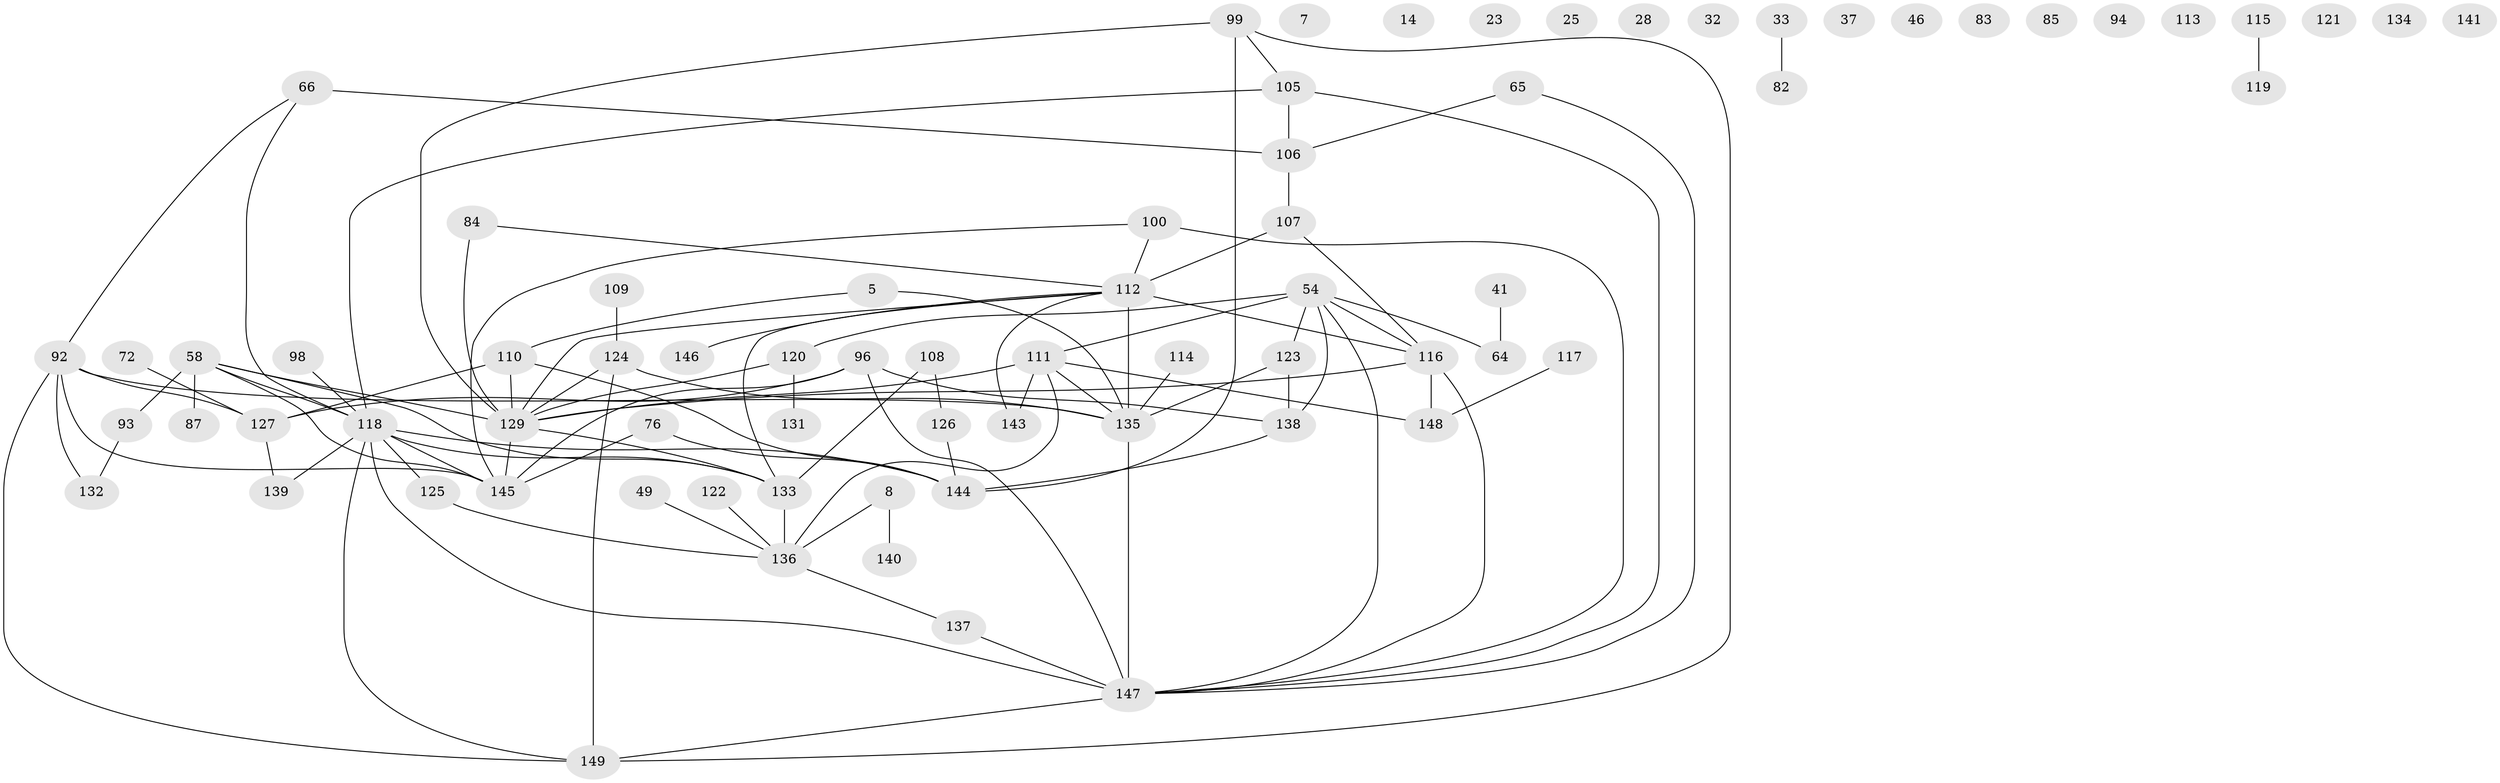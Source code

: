 // original degree distribution, {2: 0.2348993288590604, 3: 0.2348993288590604, 1: 0.1476510067114094, 0: 0.10067114093959731, 5: 0.10738255033557047, 6: 0.026845637583892617, 4: 0.12751677852348994, 9: 0.006711409395973154, 8: 0.013422818791946308}
// Generated by graph-tools (version 1.1) at 2025/43/03/04/25 21:43:57]
// undirected, 74 vertices, 103 edges
graph export_dot {
graph [start="1"]
  node [color=gray90,style=filled];
  5;
  7;
  8;
  14;
  23;
  25;
  28;
  32;
  33;
  37;
  41;
  46;
  49;
  54 [super="+36"];
  58 [super="+3+15"];
  64;
  65;
  66 [super="+10+61"];
  72;
  76 [super="+19"];
  82;
  83;
  84;
  85;
  87;
  92 [super="+31+63"];
  93;
  94;
  96 [super="+2"];
  98;
  99;
  100 [super="+52"];
  105;
  106;
  107 [super="+70"];
  108;
  109;
  110;
  111 [super="+79"];
  112 [super="+20+42+75"];
  113;
  114;
  115;
  116 [super="+89+90+39"];
  117;
  118 [super="+97"];
  119;
  120 [super="+35"];
  121;
  122;
  123 [super="+104"];
  124 [super="+29"];
  125;
  126;
  127 [super="+48"];
  129 [super="+59+88+91+81"];
  131;
  132;
  133 [super="+56"];
  134;
  135 [super="+17+45"];
  136;
  137 [super="+130"];
  138;
  139 [super="+30+16"];
  140;
  141;
  143;
  144 [super="+60+71"];
  145 [super="+55+128"];
  146;
  147 [super="+43+102+142"];
  148 [super="+74"];
  149 [super="+21"];
  5 -- 110;
  5 -- 135;
  8 -- 136;
  8 -- 140;
  33 -- 82;
  41 -- 64;
  49 -- 136;
  54 -- 64;
  54 -- 111 [weight=2];
  54 -- 123;
  54 -- 120;
  54 -- 138;
  54 -- 116;
  54 -- 147;
  58 -- 133 [weight=2];
  58 -- 145;
  58 -- 118;
  58 -- 87;
  58 -- 93;
  58 -- 129;
  65 -- 106;
  65 -- 147;
  66 -- 92;
  66 -- 106 [weight=2];
  66 -- 118;
  72 -- 127;
  76 -- 144;
  76 -- 145;
  84 -- 112;
  84 -- 129 [weight=2];
  92 -- 145 [weight=2];
  92 -- 132;
  92 -- 135;
  92 -- 149;
  92 -- 127;
  93 -- 132;
  96 -- 138 [weight=2];
  96 -- 127;
  96 -- 145;
  96 -- 147;
  98 -- 118;
  99 -- 105;
  99 -- 149;
  99 -- 144;
  99 -- 129 [weight=2];
  100 -- 147 [weight=2];
  100 -- 112;
  100 -- 145;
  105 -- 106;
  105 -- 147;
  105 -- 118;
  106 -- 107;
  107 -- 112 [weight=2];
  107 -- 116;
  108 -- 126;
  108 -- 133;
  109 -- 124;
  110 -- 127;
  110 -- 144;
  110 -- 129;
  111 -- 135;
  111 -- 136;
  111 -- 143;
  111 -- 129 [weight=2];
  111 -- 148;
  112 -- 135 [weight=3];
  112 -- 146;
  112 -- 143;
  112 -- 133;
  112 -- 129 [weight=2];
  112 -- 116;
  114 -- 135;
  115 -- 119;
  116 -- 148;
  116 -- 129 [weight=3];
  116 -- 147;
  117 -- 148;
  118 -- 139;
  118 -- 147;
  118 -- 133;
  118 -- 144;
  118 -- 145;
  118 -- 149;
  118 -- 125;
  120 -- 131;
  120 -- 129;
  122 -- 136;
  123 -- 138;
  123 -- 135 [weight=3];
  124 -- 149;
  124 -- 135;
  124 -- 129;
  125 -- 136;
  126 -- 144;
  127 -- 139;
  129 -- 145;
  129 -- 133 [weight=2];
  133 -- 136 [weight=2];
  135 -- 147 [weight=3];
  136 -- 137;
  137 -- 147 [weight=2];
  138 -- 144 [weight=2];
  147 -- 149;
}
